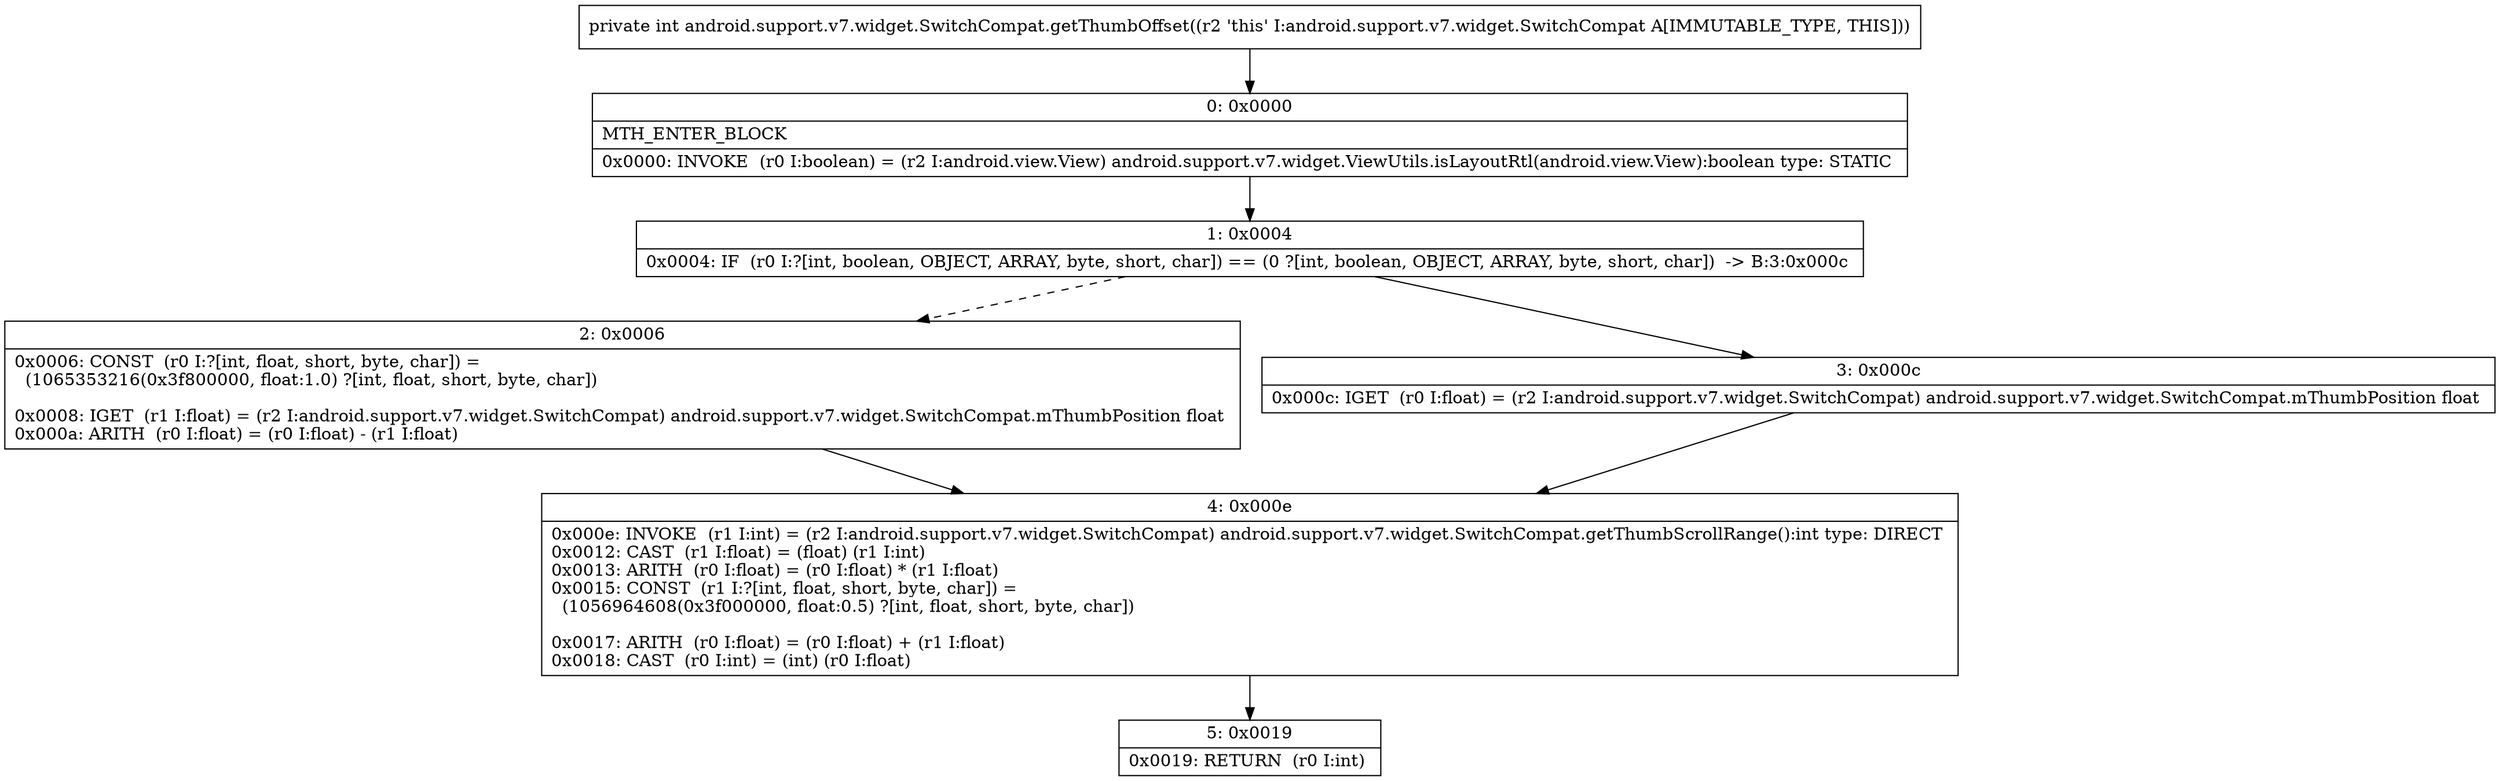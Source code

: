 digraph "CFG forandroid.support.v7.widget.SwitchCompat.getThumbOffset()I" {
Node_0 [shape=record,label="{0\:\ 0x0000|MTH_ENTER_BLOCK\l|0x0000: INVOKE  (r0 I:boolean) = (r2 I:android.view.View) android.support.v7.widget.ViewUtils.isLayoutRtl(android.view.View):boolean type: STATIC \l}"];
Node_1 [shape=record,label="{1\:\ 0x0004|0x0004: IF  (r0 I:?[int, boolean, OBJECT, ARRAY, byte, short, char]) == (0 ?[int, boolean, OBJECT, ARRAY, byte, short, char])  \-\> B:3:0x000c \l}"];
Node_2 [shape=record,label="{2\:\ 0x0006|0x0006: CONST  (r0 I:?[int, float, short, byte, char]) = \l  (1065353216(0x3f800000, float:1.0) ?[int, float, short, byte, char])\l \l0x0008: IGET  (r1 I:float) = (r2 I:android.support.v7.widget.SwitchCompat) android.support.v7.widget.SwitchCompat.mThumbPosition float \l0x000a: ARITH  (r0 I:float) = (r0 I:float) \- (r1 I:float) \l}"];
Node_3 [shape=record,label="{3\:\ 0x000c|0x000c: IGET  (r0 I:float) = (r2 I:android.support.v7.widget.SwitchCompat) android.support.v7.widget.SwitchCompat.mThumbPosition float \l}"];
Node_4 [shape=record,label="{4\:\ 0x000e|0x000e: INVOKE  (r1 I:int) = (r2 I:android.support.v7.widget.SwitchCompat) android.support.v7.widget.SwitchCompat.getThumbScrollRange():int type: DIRECT \l0x0012: CAST  (r1 I:float) = (float) (r1 I:int) \l0x0013: ARITH  (r0 I:float) = (r0 I:float) * (r1 I:float) \l0x0015: CONST  (r1 I:?[int, float, short, byte, char]) = \l  (1056964608(0x3f000000, float:0.5) ?[int, float, short, byte, char])\l \l0x0017: ARITH  (r0 I:float) = (r0 I:float) + (r1 I:float) \l0x0018: CAST  (r0 I:int) = (int) (r0 I:float) \l}"];
Node_5 [shape=record,label="{5\:\ 0x0019|0x0019: RETURN  (r0 I:int) \l}"];
MethodNode[shape=record,label="{private int android.support.v7.widget.SwitchCompat.getThumbOffset((r2 'this' I:android.support.v7.widget.SwitchCompat A[IMMUTABLE_TYPE, THIS])) }"];
MethodNode -> Node_0;
Node_0 -> Node_1;
Node_1 -> Node_2[style=dashed];
Node_1 -> Node_3;
Node_2 -> Node_4;
Node_3 -> Node_4;
Node_4 -> Node_5;
}

